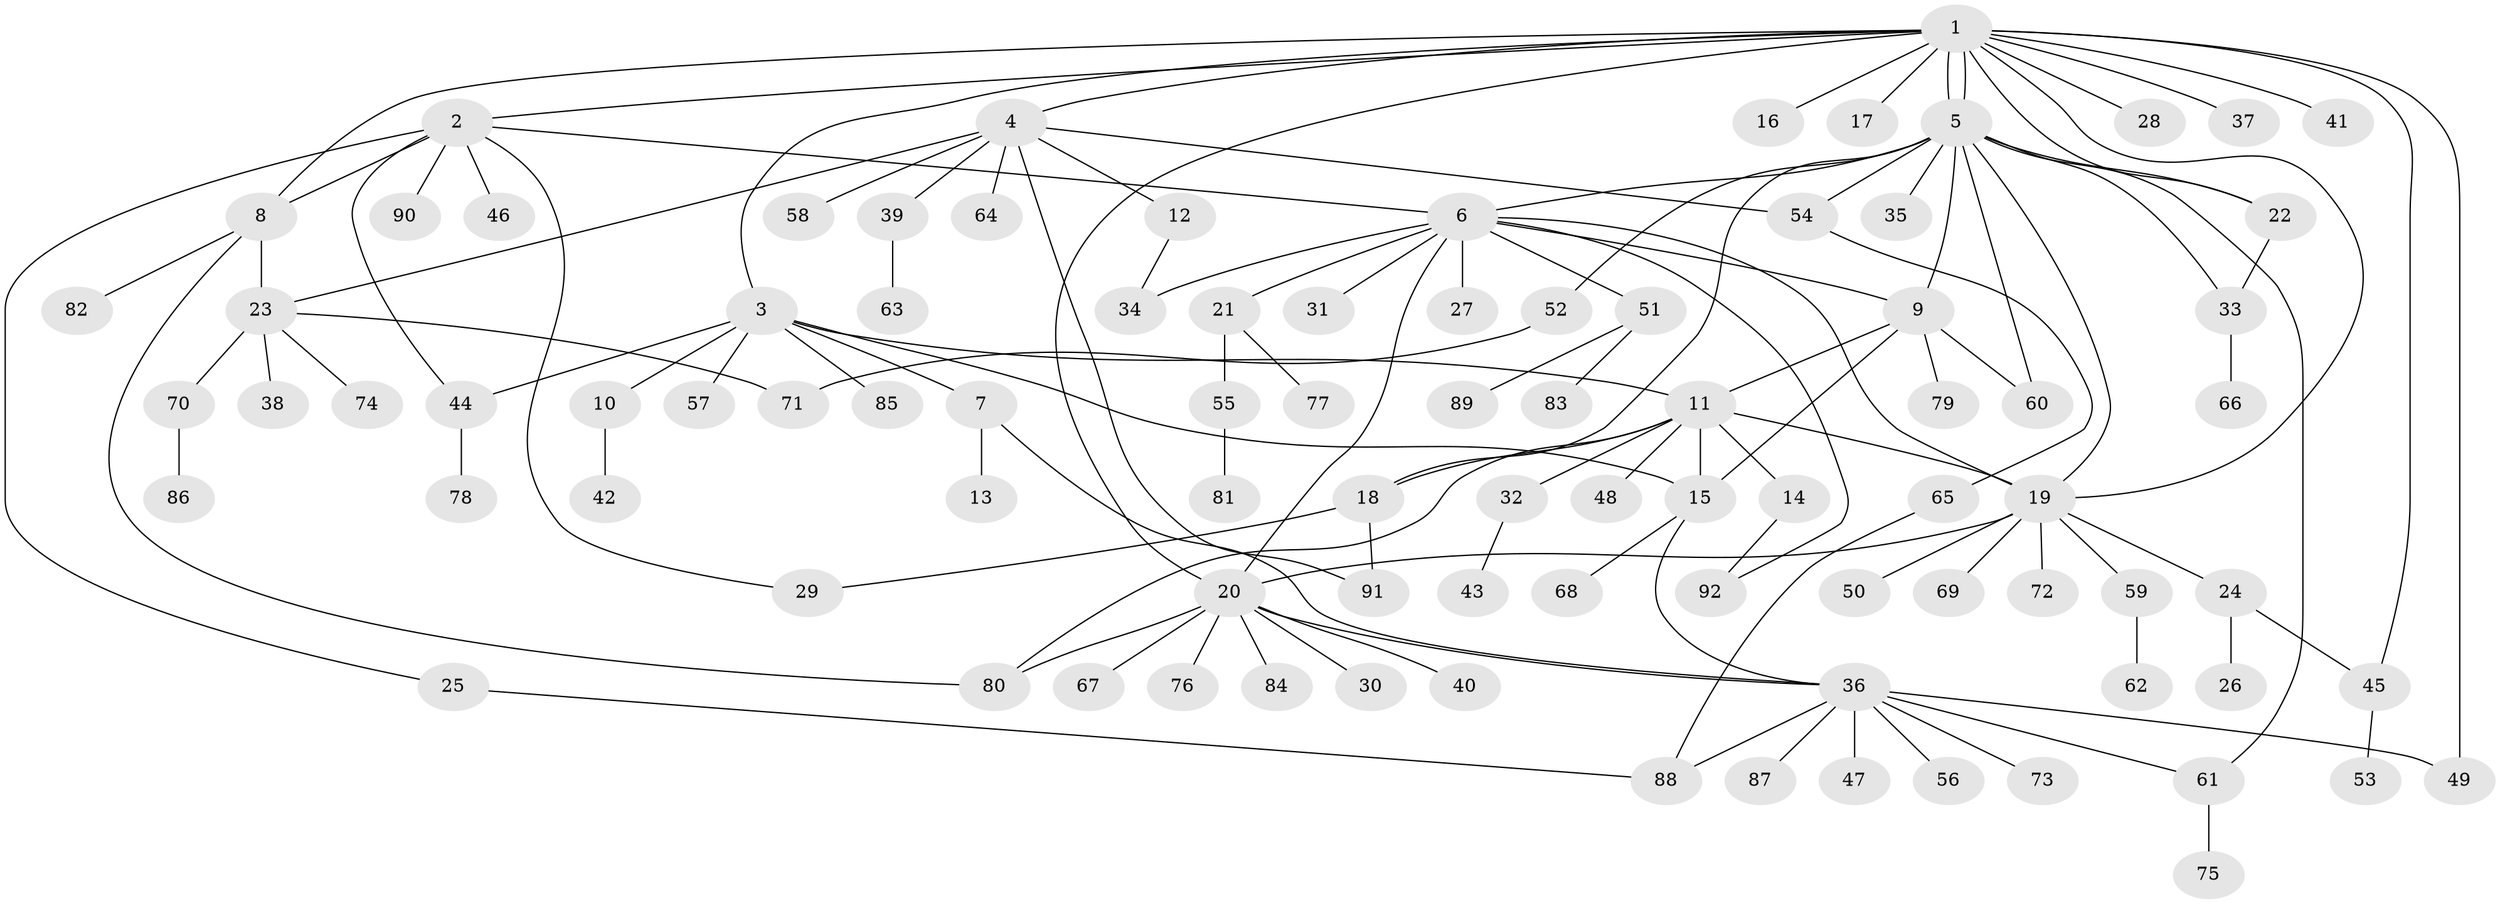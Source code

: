 // Generated by graph-tools (version 1.1) at 2025/14/03/09/25 04:14:32]
// undirected, 92 vertices, 124 edges
graph export_dot {
graph [start="1"]
  node [color=gray90,style=filled];
  1;
  2;
  3;
  4;
  5;
  6;
  7;
  8;
  9;
  10;
  11;
  12;
  13;
  14;
  15;
  16;
  17;
  18;
  19;
  20;
  21;
  22;
  23;
  24;
  25;
  26;
  27;
  28;
  29;
  30;
  31;
  32;
  33;
  34;
  35;
  36;
  37;
  38;
  39;
  40;
  41;
  42;
  43;
  44;
  45;
  46;
  47;
  48;
  49;
  50;
  51;
  52;
  53;
  54;
  55;
  56;
  57;
  58;
  59;
  60;
  61;
  62;
  63;
  64;
  65;
  66;
  67;
  68;
  69;
  70;
  71;
  72;
  73;
  74;
  75;
  76;
  77;
  78;
  79;
  80;
  81;
  82;
  83;
  84;
  85;
  86;
  87;
  88;
  89;
  90;
  91;
  92;
  1 -- 2;
  1 -- 3;
  1 -- 4;
  1 -- 5;
  1 -- 5;
  1 -- 8;
  1 -- 16;
  1 -- 17;
  1 -- 19;
  1 -- 20;
  1 -- 22;
  1 -- 28;
  1 -- 37;
  1 -- 41;
  1 -- 45;
  1 -- 49;
  2 -- 6;
  2 -- 8;
  2 -- 25;
  2 -- 29;
  2 -- 44;
  2 -- 46;
  2 -- 90;
  3 -- 7;
  3 -- 10;
  3 -- 11;
  3 -- 15;
  3 -- 44;
  3 -- 57;
  3 -- 85;
  4 -- 12;
  4 -- 23;
  4 -- 39;
  4 -- 54;
  4 -- 58;
  4 -- 64;
  4 -- 91;
  5 -- 6;
  5 -- 9;
  5 -- 18;
  5 -- 19;
  5 -- 22;
  5 -- 33;
  5 -- 35;
  5 -- 52;
  5 -- 54;
  5 -- 60;
  5 -- 61;
  6 -- 9;
  6 -- 19;
  6 -- 20;
  6 -- 21;
  6 -- 27;
  6 -- 31;
  6 -- 34;
  6 -- 51;
  6 -- 92;
  7 -- 13;
  7 -- 36;
  8 -- 23;
  8 -- 80;
  8 -- 82;
  9 -- 11;
  9 -- 15;
  9 -- 60;
  9 -- 79;
  10 -- 42;
  11 -- 14;
  11 -- 15;
  11 -- 18;
  11 -- 19;
  11 -- 32;
  11 -- 48;
  11 -- 80;
  12 -- 34;
  14 -- 92;
  15 -- 36;
  15 -- 68;
  18 -- 29;
  18 -- 91;
  19 -- 20;
  19 -- 24;
  19 -- 50;
  19 -- 59;
  19 -- 69;
  19 -- 72;
  20 -- 30;
  20 -- 36;
  20 -- 40;
  20 -- 67;
  20 -- 76;
  20 -- 80;
  20 -- 84;
  21 -- 55;
  21 -- 77;
  22 -- 33;
  23 -- 38;
  23 -- 70;
  23 -- 71;
  23 -- 74;
  24 -- 26;
  24 -- 45;
  25 -- 88;
  32 -- 43;
  33 -- 66;
  36 -- 47;
  36 -- 49;
  36 -- 56;
  36 -- 61;
  36 -- 73;
  36 -- 87;
  36 -- 88;
  39 -- 63;
  44 -- 78;
  45 -- 53;
  51 -- 83;
  51 -- 89;
  52 -- 71;
  54 -- 65;
  55 -- 81;
  59 -- 62;
  61 -- 75;
  65 -- 88;
  70 -- 86;
}
